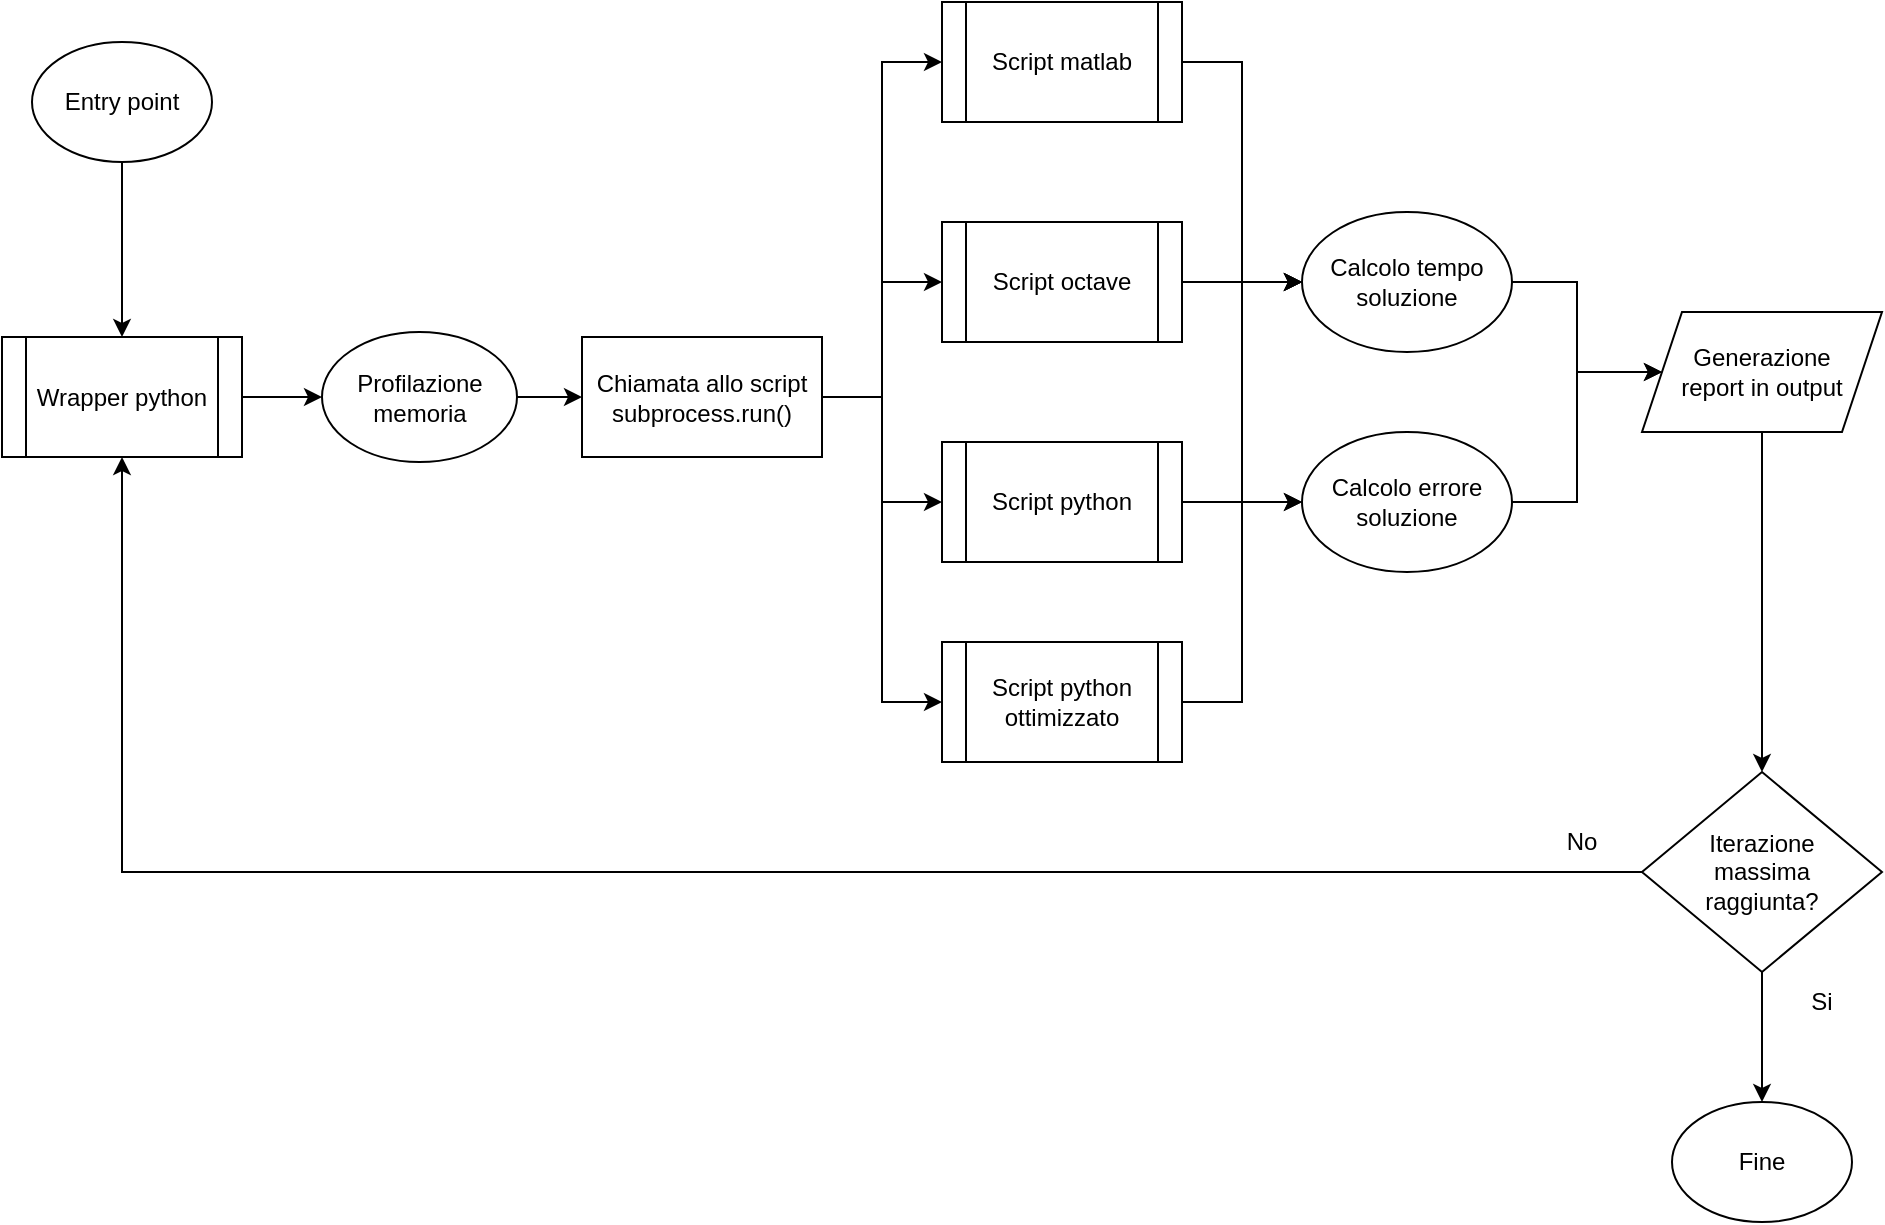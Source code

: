 <mxfile version="14.7.2" type="google"><diagram id="Sl0mDJbFvIjQwEaq66Ju" name="Page-1"><mxGraphModel dx="1554" dy="969" grid="1" gridSize="10" guides="1" tooltips="1" connect="1" arrows="1" fold="1" page="1" pageScale="1" pageWidth="827" pageHeight="1169" math="0" shadow="0"><root><mxCell id="0"/><mxCell id="1" parent="0"/><mxCell id="IDOwzHLC0xrNs-skt05t-27" style="edgeStyle=orthogonalEdgeStyle;rounded=0;orthogonalLoop=1;jettySize=auto;html=1;exitX=1;exitY=0.5;exitDx=0;exitDy=0;entryX=0;entryY=0.5;entryDx=0;entryDy=0;" edge="1" parent="1" source="IDOwzHLC0xrNs-skt05t-4" target="IDOwzHLC0xrNs-skt05t-6"><mxGeometry relative="1" as="geometry"/></mxCell><mxCell id="IDOwzHLC0xrNs-skt05t-4" value="Wrapper python" style="shape=process;whiteSpace=wrap;html=1;backgroundOutline=1;" vertex="1" parent="1"><mxGeometry y="167.5" width="120" height="60" as="geometry"/></mxCell><mxCell id="IDOwzHLC0xrNs-skt05t-28" style="edgeStyle=orthogonalEdgeStyle;rounded=0;orthogonalLoop=1;jettySize=auto;html=1;exitX=1;exitY=0.5;exitDx=0;exitDy=0;entryX=0;entryY=0.5;entryDx=0;entryDy=0;" edge="1" parent="1" source="IDOwzHLC0xrNs-skt05t-6" target="IDOwzHLC0xrNs-skt05t-13"><mxGeometry relative="1" as="geometry"/></mxCell><mxCell id="IDOwzHLC0xrNs-skt05t-6" value="Profilazione memoria" style="ellipse;whiteSpace=wrap;html=1;" vertex="1" parent="1"><mxGeometry x="160" y="165" width="97.5" height="65" as="geometry"/></mxCell><mxCell id="IDOwzHLC0xrNs-skt05t-15" style="edgeStyle=orthogonalEdgeStyle;rounded=0;orthogonalLoop=1;jettySize=auto;html=1;exitX=1;exitY=0.5;exitDx=0;exitDy=0;entryX=0;entryY=0.5;entryDx=0;entryDy=0;" edge="1" parent="1" source="IDOwzHLC0xrNs-skt05t-7" target="IDOwzHLC0xrNs-skt05t-12"><mxGeometry relative="1" as="geometry"/></mxCell><mxCell id="IDOwzHLC0xrNs-skt05t-7" value="Script matlab" style="shape=process;whiteSpace=wrap;html=1;backgroundOutline=1;" vertex="1" parent="1"><mxGeometry x="470" width="120" height="60" as="geometry"/></mxCell><mxCell id="IDOwzHLC0xrNs-skt05t-16" style="edgeStyle=orthogonalEdgeStyle;rounded=0;orthogonalLoop=1;jettySize=auto;html=1;exitX=1;exitY=0.5;exitDx=0;exitDy=0;entryX=0;entryY=0.5;entryDx=0;entryDy=0;" edge="1" parent="1" source="IDOwzHLC0xrNs-skt05t-8" target="IDOwzHLC0xrNs-skt05t-12"><mxGeometry relative="1" as="geometry"/></mxCell><mxCell id="IDOwzHLC0xrNs-skt05t-19" style="edgeStyle=orthogonalEdgeStyle;rounded=0;orthogonalLoop=1;jettySize=auto;html=1;exitX=1;exitY=0.5;exitDx=0;exitDy=0;entryX=0;entryY=0.5;entryDx=0;entryDy=0;" edge="1" parent="1" source="IDOwzHLC0xrNs-skt05t-8" target="IDOwzHLC0xrNs-skt05t-14"><mxGeometry relative="1" as="geometry"/></mxCell><mxCell id="IDOwzHLC0xrNs-skt05t-8" value="Script octave" style="shape=process;whiteSpace=wrap;html=1;backgroundOutline=1;" vertex="1" parent="1"><mxGeometry x="470" y="110" width="120" height="60" as="geometry"/></mxCell><mxCell id="IDOwzHLC0xrNs-skt05t-17" style="edgeStyle=orthogonalEdgeStyle;rounded=0;orthogonalLoop=1;jettySize=auto;html=1;exitX=1;exitY=0.5;exitDx=0;exitDy=0;entryX=0;entryY=0.5;entryDx=0;entryDy=0;" edge="1" parent="1" source="IDOwzHLC0xrNs-skt05t-9" target="IDOwzHLC0xrNs-skt05t-12"><mxGeometry relative="1" as="geometry"/></mxCell><mxCell id="IDOwzHLC0xrNs-skt05t-9" value="Script python" style="shape=process;whiteSpace=wrap;html=1;backgroundOutline=1;" vertex="1" parent="1"><mxGeometry x="470" y="220" width="120" height="60" as="geometry"/></mxCell><mxCell id="IDOwzHLC0xrNs-skt05t-18" style="edgeStyle=orthogonalEdgeStyle;rounded=0;orthogonalLoop=1;jettySize=auto;html=1;exitX=1;exitY=0.5;exitDx=0;exitDy=0;entryX=0;entryY=0.5;entryDx=0;entryDy=0;" edge="1" parent="1" source="IDOwzHLC0xrNs-skt05t-10" target="IDOwzHLC0xrNs-skt05t-12"><mxGeometry relative="1" as="geometry"/></mxCell><mxCell id="IDOwzHLC0xrNs-skt05t-20" style="edgeStyle=orthogonalEdgeStyle;rounded=0;orthogonalLoop=1;jettySize=auto;html=1;exitX=1;exitY=0.5;exitDx=0;exitDy=0;entryX=0;entryY=0.5;entryDx=0;entryDy=0;" edge="1" parent="1" source="IDOwzHLC0xrNs-skt05t-10" target="IDOwzHLC0xrNs-skt05t-14"><mxGeometry relative="1" as="geometry"/></mxCell><mxCell id="IDOwzHLC0xrNs-skt05t-10" value="Script python ottimizzato" style="shape=process;whiteSpace=wrap;html=1;backgroundOutline=1;" vertex="1" parent="1"><mxGeometry x="470" y="320" width="120" height="60" as="geometry"/></mxCell><mxCell id="IDOwzHLC0xrNs-skt05t-11" value="" style="shape=image;verticalLabelPosition=bottom;labelBackgroundColor=#ffffff;verticalAlign=top;aspect=fixed;imageAspect=0;image=https://img.icons8.com/plasticine/452/computer-ram.png;rotation=10;" vertex="1" parent="1"><mxGeometry x="158.75" y="70" width="100" height="100" as="geometry"/></mxCell><mxCell id="IDOwzHLC0xrNs-skt05t-33" style="edgeStyle=orthogonalEdgeStyle;rounded=0;orthogonalLoop=1;jettySize=auto;html=1;exitX=1;exitY=0.5;exitDx=0;exitDy=0;entryX=0;entryY=0.5;entryDx=0;entryDy=0;" edge="1" parent="1" source="IDOwzHLC0xrNs-skt05t-12" target="IDOwzHLC0xrNs-skt05t-26"><mxGeometry relative="1" as="geometry"/></mxCell><mxCell id="IDOwzHLC0xrNs-skt05t-12" value="Calcolo tempo soluzione" style="ellipse;whiteSpace=wrap;html=1;" vertex="1" parent="1"><mxGeometry x="650" y="105" width="105" height="70" as="geometry"/></mxCell><mxCell id="IDOwzHLC0xrNs-skt05t-29" style="edgeStyle=orthogonalEdgeStyle;rounded=0;orthogonalLoop=1;jettySize=auto;html=1;exitX=1;exitY=0.5;exitDx=0;exitDy=0;entryX=0;entryY=0.5;entryDx=0;entryDy=0;" edge="1" parent="1" source="IDOwzHLC0xrNs-skt05t-13" target="IDOwzHLC0xrNs-skt05t-7"><mxGeometry relative="1" as="geometry"/></mxCell><mxCell id="IDOwzHLC0xrNs-skt05t-30" style="edgeStyle=orthogonalEdgeStyle;rounded=0;orthogonalLoop=1;jettySize=auto;html=1;exitX=1;exitY=0.5;exitDx=0;exitDy=0;entryX=0;entryY=0.5;entryDx=0;entryDy=0;" edge="1" parent="1" source="IDOwzHLC0xrNs-skt05t-13" target="IDOwzHLC0xrNs-skt05t-8"><mxGeometry relative="1" as="geometry"/></mxCell><mxCell id="IDOwzHLC0xrNs-skt05t-31" style="edgeStyle=orthogonalEdgeStyle;rounded=0;orthogonalLoop=1;jettySize=auto;html=1;exitX=1;exitY=0.5;exitDx=0;exitDy=0;entryX=0;entryY=0.5;entryDx=0;entryDy=0;" edge="1" parent="1" source="IDOwzHLC0xrNs-skt05t-13" target="IDOwzHLC0xrNs-skt05t-9"><mxGeometry relative="1" as="geometry"/></mxCell><mxCell id="IDOwzHLC0xrNs-skt05t-32" style="edgeStyle=orthogonalEdgeStyle;rounded=0;orthogonalLoop=1;jettySize=auto;html=1;exitX=1;exitY=0.5;exitDx=0;exitDy=0;entryX=0;entryY=0.5;entryDx=0;entryDy=0;" edge="1" parent="1" source="IDOwzHLC0xrNs-skt05t-13" target="IDOwzHLC0xrNs-skt05t-10"><mxGeometry relative="1" as="geometry"/></mxCell><mxCell id="IDOwzHLC0xrNs-skt05t-13" value="Chiamata allo script&lt;br&gt;subprocess.run()" style="rounded=0;whiteSpace=wrap;html=1;" vertex="1" parent="1"><mxGeometry x="290" y="167.5" width="120" height="60" as="geometry"/></mxCell><mxCell id="IDOwzHLC0xrNs-skt05t-35" style="edgeStyle=orthogonalEdgeStyle;rounded=0;orthogonalLoop=1;jettySize=auto;html=1;exitX=1;exitY=0.5;exitDx=0;exitDy=0;entryX=0;entryY=0.5;entryDx=0;entryDy=0;" edge="1" parent="1" source="IDOwzHLC0xrNs-skt05t-14" target="IDOwzHLC0xrNs-skt05t-26"><mxGeometry relative="1" as="geometry"/></mxCell><mxCell id="IDOwzHLC0xrNs-skt05t-14" value="Calcolo errore soluzione" style="ellipse;whiteSpace=wrap;html=1;" vertex="1" parent="1"><mxGeometry x="650" y="215" width="105" height="70" as="geometry"/></mxCell><mxCell id="IDOwzHLC0xrNs-skt05t-25" value="" style="shape=image;verticalLabelPosition=bottom;labelBackgroundColor=#ffffff;verticalAlign=top;aspect=fixed;imageAspect=0;image=https://www.pngarts.com/files/1/Time-Waste-PNG-High-Quality-Image.png;" vertex="1" parent="1"><mxGeometry x="710" y="50" width="55" height="55" as="geometry"/></mxCell><mxCell id="IDOwzHLC0xrNs-skt05t-40" style="edgeStyle=orthogonalEdgeStyle;rounded=0;orthogonalLoop=1;jettySize=auto;html=1;exitX=0.5;exitY=1;exitDx=0;exitDy=0;entryX=0.5;entryY=0;entryDx=0;entryDy=0;" edge="1" parent="1" source="IDOwzHLC0xrNs-skt05t-26" target="IDOwzHLC0xrNs-skt05t-39"><mxGeometry relative="1" as="geometry"/></mxCell><mxCell id="IDOwzHLC0xrNs-skt05t-26" value="Generazione&lt;br&gt;report in output" style="shape=parallelogram;perimeter=parallelogramPerimeter;whiteSpace=wrap;html=1;fixedSize=1;" vertex="1" parent="1"><mxGeometry x="820" y="155" width="120" height="60" as="geometry"/></mxCell><mxCell id="IDOwzHLC0xrNs-skt05t-37" style="edgeStyle=orthogonalEdgeStyle;rounded=0;orthogonalLoop=1;jettySize=auto;html=1;exitX=0.5;exitY=1;exitDx=0;exitDy=0;entryX=0.5;entryY=0;entryDx=0;entryDy=0;" edge="1" parent="1" source="IDOwzHLC0xrNs-skt05t-36" target="IDOwzHLC0xrNs-skt05t-4"><mxGeometry relative="1" as="geometry"/></mxCell><mxCell id="IDOwzHLC0xrNs-skt05t-36" value="Entry point" style="ellipse;whiteSpace=wrap;html=1;" vertex="1" parent="1"><mxGeometry x="15" y="20" width="90" height="60" as="geometry"/></mxCell><mxCell id="IDOwzHLC0xrNs-skt05t-38" value="Fine" style="ellipse;whiteSpace=wrap;html=1;" vertex="1" parent="1"><mxGeometry x="835" y="550" width="90" height="60" as="geometry"/></mxCell><mxCell id="IDOwzHLC0xrNs-skt05t-41" style="edgeStyle=orthogonalEdgeStyle;rounded=0;orthogonalLoop=1;jettySize=auto;html=1;exitX=0;exitY=0.5;exitDx=0;exitDy=0;entryX=0.5;entryY=1;entryDx=0;entryDy=0;" edge="1" parent="1" source="IDOwzHLC0xrNs-skt05t-39" target="IDOwzHLC0xrNs-skt05t-4"><mxGeometry relative="1" as="geometry"/></mxCell><mxCell id="IDOwzHLC0xrNs-skt05t-43" style="edgeStyle=orthogonalEdgeStyle;rounded=0;orthogonalLoop=1;jettySize=auto;html=1;exitX=0.5;exitY=1;exitDx=0;exitDy=0;entryX=0.5;entryY=0;entryDx=0;entryDy=0;" edge="1" parent="1" source="IDOwzHLC0xrNs-skt05t-39" target="IDOwzHLC0xrNs-skt05t-38"><mxGeometry relative="1" as="geometry"/></mxCell><mxCell id="IDOwzHLC0xrNs-skt05t-39" value="Iterazione&lt;br&gt;massima&lt;br&gt;raggiunta?" style="rhombus;whiteSpace=wrap;html=1;" vertex="1" parent="1"><mxGeometry x="820" y="385" width="120" height="100" as="geometry"/></mxCell><mxCell id="IDOwzHLC0xrNs-skt05t-42" value="No" style="text;html=1;strokeColor=none;fillColor=none;align=center;verticalAlign=middle;whiteSpace=wrap;rounded=0;" vertex="1" parent="1"><mxGeometry x="770" y="410" width="40" height="20" as="geometry"/></mxCell><mxCell id="IDOwzHLC0xrNs-skt05t-45" value="Si" style="text;html=1;strokeColor=none;fillColor=none;align=center;verticalAlign=middle;whiteSpace=wrap;rounded=0;" vertex="1" parent="1"><mxGeometry x="890" y="490" width="40" height="20" as="geometry"/></mxCell></root></mxGraphModel></diagram></mxfile>